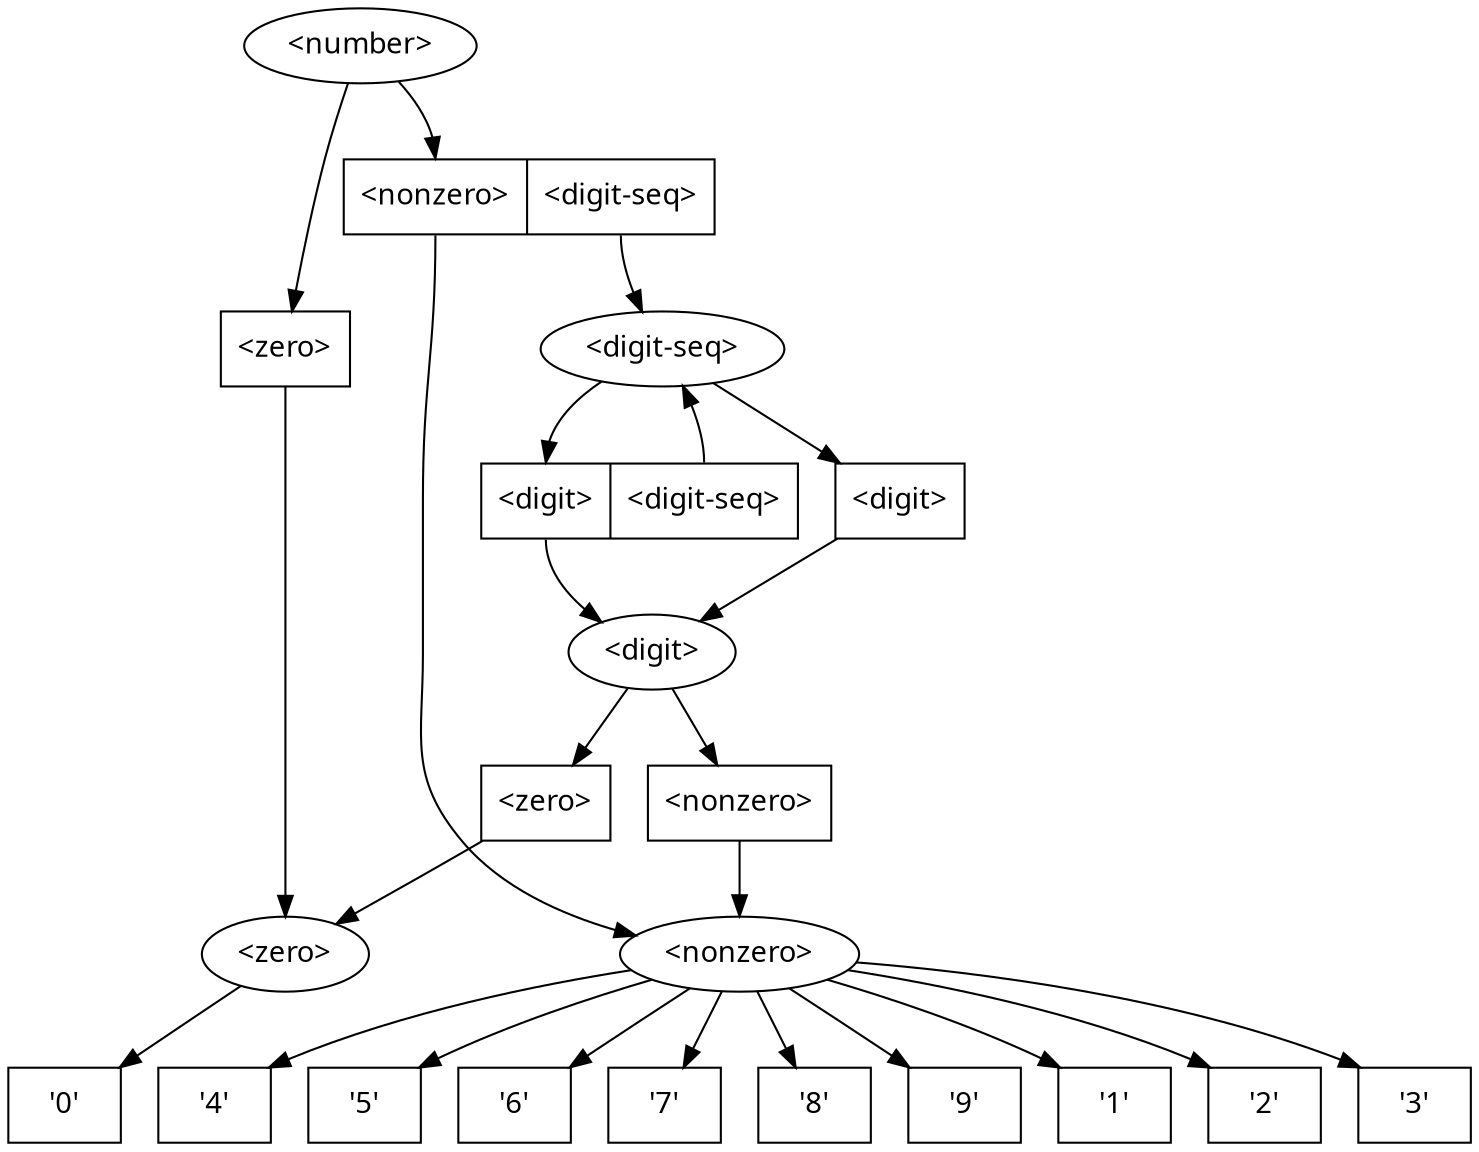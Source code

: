 digraph GrammarGraph {
    edge [fontname="PT Mono"];
    node [fontname="PT Mono"];
    root [shape="none",width=0,height=0,label=""];

    r0 [label="<number>"];
    r1 [label="<zero>"];
    r2 [label="<nonzero>"];
    r3 [label="<digit-seq>"];
    r4 [label="<digit>"];
    r0e0 [label="<p0>\<zero\>",shape="record"];
    r0e1 [label="<p0>\<nonzero\>|<p1>\<digit-seq\>",shape="record"];
    r1e0 [label="<p0>'0'",shape="record"];
    r2e0 [label="<p0>'1'",shape="record"];
    r2e1 [label="<p0>'2'",shape="record"];
    r2e2 [label="<p0>'3'",shape="record"];
    r2e3 [label="<p0>'4'",shape="record"];
    r2e4 [label="<p0>'5'",shape="record"];
    r2e5 [label="<p0>'6'",shape="record"];
    r2e6 [label="<p0>'7'",shape="record"];
    r2e7 [label="<p0>'8'",shape="record"];
    r2e8 [label="<p0>'9'",shape="record"];
    r3e0 [label="<p0>\<digit\>",shape="record"];
    r3e1 [label="<p0>\<digit\>|<p1>\<digit-seq\>",shape="record"];
    r4e0 [label="<p0>\<zero\>",shape="record"];
    r4e1 [label="<p0>\<nonzero\>",shape="record"];
    r0->r0e0:p0;
    r0e0:p0->r1;
    r0->r0e1:p0;
    r0e1:p0->r2;
    r0e1:p1->r3;
    r1->r1e0:p0;
    r2->r2e0:p0;
    r2->r2e1:p0;
    r2->r2e2:p0;
    r2->r2e3:p0;
    r2->r2e4:p0;
    r2->r2e5:p0;
    r2->r2e6:p0;
    r2->r2e7:p0;
    r2->r2e8:p0;
    r3->r3e0:p0;
    r3e0:p0->r4;
    r3->r3e1:p0;
    r3e1:p0->r4;
    r3e1:p1->r3;
    r4->r4e0:p0;
    r4e0:p0->r1;
    r4->r4e1:p0;
    r4e1:p0->r2;
}
